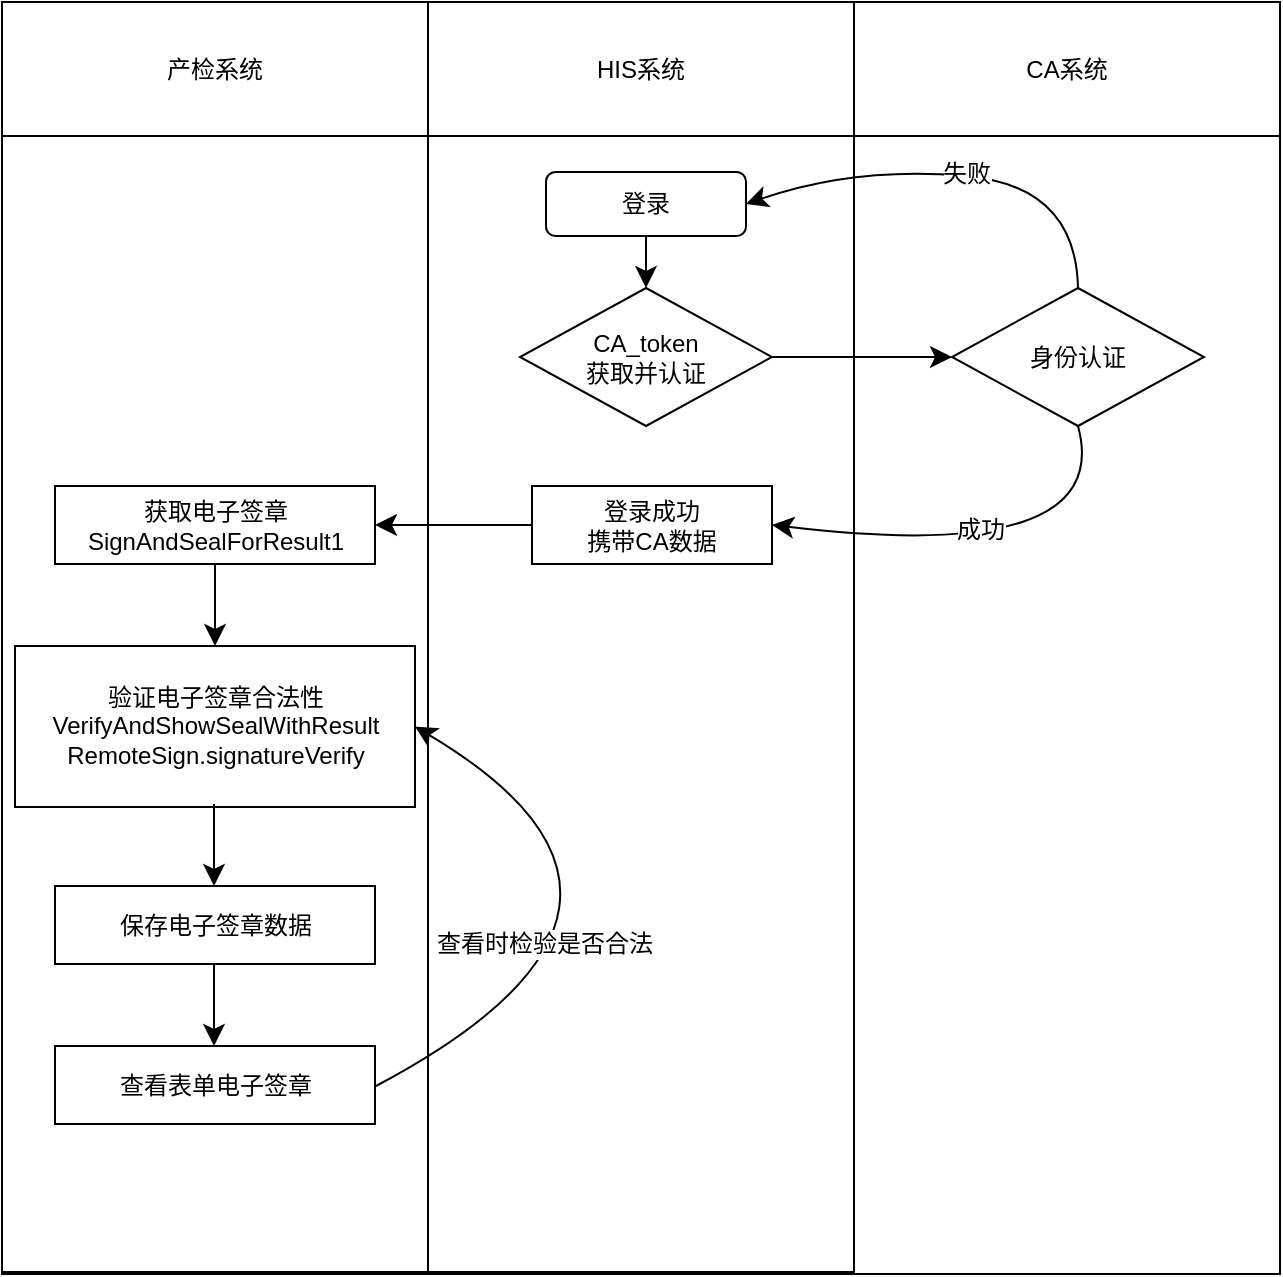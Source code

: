 <mxfile version="24.6.5" type="github">
  <diagram name="第 1 页" id="dgywQRsF7IRUI3lW4ife">
    <mxGraphModel dx="2074" dy="1196" grid="1" gridSize="10" guides="1" tooltips="1" connect="1" arrows="1" fold="1" page="0" pageScale="1" pageWidth="827" pageHeight="1169" math="0" shadow="0">
      <root>
        <mxCell id="0" />
        <mxCell id="1" parent="0" />
        <mxCell id="HmkbGZGIrOLmBcKnqOet-1" value="" style="rounded=0;whiteSpace=wrap;html=1;" vertex="1" parent="1">
          <mxGeometry x="-137" y="-62" width="639" height="636" as="geometry" />
        </mxCell>
        <mxCell id="HmkbGZGIrOLmBcKnqOet-3" value="" style="rounded=0;whiteSpace=wrap;html=1;" vertex="1" parent="1">
          <mxGeometry x="-137" y="-62" width="638" height="67" as="geometry" />
        </mxCell>
        <mxCell id="HmkbGZGIrOLmBcKnqOet-7" value="产检系统" style="rounded=0;whiteSpace=wrap;html=1;" vertex="1" parent="1">
          <mxGeometry x="-137" y="-62" width="213" height="67" as="geometry" />
        </mxCell>
        <mxCell id="HmkbGZGIrOLmBcKnqOet-9" value="HIS系统" style="rounded=0;whiteSpace=wrap;html=1;" vertex="1" parent="1">
          <mxGeometry x="76" y="-62" width="213" height="67" as="geometry" />
        </mxCell>
        <mxCell id="HmkbGZGIrOLmBcKnqOet-10" value="CA系统" style="rounded=0;whiteSpace=wrap;html=1;" vertex="1" parent="1">
          <mxGeometry x="289" y="-62" width="213" height="67" as="geometry" />
        </mxCell>
        <mxCell id="HmkbGZGIrOLmBcKnqOet-11" value="" style="rounded=0;whiteSpace=wrap;html=1;" vertex="1" parent="1">
          <mxGeometry x="-137" y="5" width="213" height="568" as="geometry" />
        </mxCell>
        <mxCell id="HmkbGZGIrOLmBcKnqOet-12" value="" style="rounded=0;whiteSpace=wrap;html=1;" vertex="1" parent="1">
          <mxGeometry x="76" y="5" width="213" height="568" as="geometry" />
        </mxCell>
        <mxCell id="HmkbGZGIrOLmBcKnqOet-15" value="登录" style="rounded=1;whiteSpace=wrap;html=1;" vertex="1" parent="1">
          <mxGeometry x="135" y="23" width="100" height="32" as="geometry" />
        </mxCell>
        <mxCell id="HmkbGZGIrOLmBcKnqOet-18" value="CA_token&lt;div&gt;获取并认证&lt;/div&gt;" style="rhombus;whiteSpace=wrap;html=1;" vertex="1" parent="1">
          <mxGeometry x="122" y="81" width="126" height="69" as="geometry" />
        </mxCell>
        <mxCell id="HmkbGZGIrOLmBcKnqOet-19" value="身份认证" style="rhombus;whiteSpace=wrap;html=1;" vertex="1" parent="1">
          <mxGeometry x="338" y="81" width="126" height="69" as="geometry" />
        </mxCell>
        <mxCell id="HmkbGZGIrOLmBcKnqOet-20" value="登录成功&lt;div&gt;携带CA数据&lt;/div&gt;" style="rounded=0;whiteSpace=wrap;html=1;" vertex="1" parent="1">
          <mxGeometry x="128" y="180" width="120" height="39" as="geometry" />
        </mxCell>
        <mxCell id="HmkbGZGIrOLmBcKnqOet-21" value="" style="edgeStyle=none;orthogonalLoop=1;jettySize=auto;html=1;rounded=0;fontSize=12;startSize=8;endSize=8;curved=1;entryX=0;entryY=0.5;entryDx=0;entryDy=0;exitX=1;exitY=0.5;exitDx=0;exitDy=0;" edge="1" parent="1" source="HmkbGZGIrOLmBcKnqOet-18" target="HmkbGZGIrOLmBcKnqOet-19">
          <mxGeometry width="140" relative="1" as="geometry">
            <mxPoint x="195" y="296" as="sourcePoint" />
            <mxPoint x="335" y="296" as="targetPoint" />
            <Array as="points" />
          </mxGeometry>
        </mxCell>
        <mxCell id="HmkbGZGIrOLmBcKnqOet-26" value="" style="endArrow=classic;html=1;rounded=0;fontSize=12;startSize=8;endSize=8;curved=1;entryX=1;entryY=0.5;entryDx=0;entryDy=0;exitX=0.5;exitY=1;exitDx=0;exitDy=0;" edge="1" parent="1" source="HmkbGZGIrOLmBcKnqOet-19" target="HmkbGZGIrOLmBcKnqOet-20">
          <mxGeometry width="50" height="50" relative="1" as="geometry">
            <mxPoint x="670" y="240" as="sourcePoint" />
            <mxPoint x="720" y="190" as="targetPoint" />
            <Array as="points">
              <mxPoint x="420" y="220" />
            </Array>
          </mxGeometry>
        </mxCell>
        <mxCell id="HmkbGZGIrOLmBcKnqOet-27" value="成功" style="edgeLabel;html=1;align=center;verticalAlign=middle;resizable=0;points=[];fontSize=12;" vertex="1" connectable="0" parent="HmkbGZGIrOLmBcKnqOet-26">
          <mxGeometry x="0.157" y="-10" relative="1" as="geometry">
            <mxPoint as="offset" />
          </mxGeometry>
        </mxCell>
        <mxCell id="HmkbGZGIrOLmBcKnqOet-30" value="" style="endArrow=classic;html=1;rounded=0;fontSize=12;startSize=8;endSize=8;curved=1;exitX=0.5;exitY=0;exitDx=0;exitDy=0;entryX=1;entryY=0.5;entryDx=0;entryDy=0;" edge="1" parent="1" source="HmkbGZGIrOLmBcKnqOet-19" target="HmkbGZGIrOLmBcKnqOet-15">
          <mxGeometry width="50" height="50" relative="1" as="geometry">
            <mxPoint x="-250" y="140" as="sourcePoint" />
            <mxPoint x="-200" y="90" as="targetPoint" />
            <Array as="points">
              <mxPoint x="400" y="30" />
              <mxPoint x="290" y="20" />
            </Array>
          </mxGeometry>
        </mxCell>
        <mxCell id="HmkbGZGIrOLmBcKnqOet-33" value="失败" style="edgeLabel;html=1;align=center;verticalAlign=middle;resizable=0;points=[];fontSize=12;" vertex="1" connectable="0" parent="HmkbGZGIrOLmBcKnqOet-30">
          <mxGeometry x="-0.024" y="-1" relative="1" as="geometry">
            <mxPoint as="offset" />
          </mxGeometry>
        </mxCell>
        <mxCell id="HmkbGZGIrOLmBcKnqOet-34" value="" style="endArrow=classic;html=1;rounded=0;fontSize=12;startSize=8;endSize=8;curved=1;entryX=0.5;entryY=0;entryDx=0;entryDy=0;exitX=0.5;exitY=1;exitDx=0;exitDy=0;" edge="1" parent="1" source="HmkbGZGIrOLmBcKnqOet-15" target="HmkbGZGIrOLmBcKnqOet-18">
          <mxGeometry width="50" height="50" relative="1" as="geometry">
            <mxPoint x="-10" y="110" as="sourcePoint" />
            <mxPoint x="40" y="60" as="targetPoint" />
          </mxGeometry>
        </mxCell>
        <mxCell id="HmkbGZGIrOLmBcKnqOet-35" value="获取电子签章&lt;div&gt;SignAndSealForResult1&lt;/div&gt;" style="rounded=0;whiteSpace=wrap;html=1;" vertex="1" parent="1">
          <mxGeometry x="-110.5" y="180" width="160" height="39" as="geometry" />
        </mxCell>
        <mxCell id="HmkbGZGIrOLmBcKnqOet-36" value="验证电子签章合法性&lt;div&gt;VerifyAndShowSealWithResult&lt;/div&gt;&lt;div&gt;RemoteSign.signatureVerify&lt;/div&gt;" style="rounded=0;whiteSpace=wrap;html=1;" vertex="1" parent="1">
          <mxGeometry x="-130.5" y="260" width="200" height="80.5" as="geometry" />
        </mxCell>
        <mxCell id="HmkbGZGIrOLmBcKnqOet-38" value="保存电子签章数据" style="rounded=0;whiteSpace=wrap;html=1;" vertex="1" parent="1">
          <mxGeometry x="-110.5" y="380" width="160" height="39" as="geometry" />
        </mxCell>
        <mxCell id="HmkbGZGIrOLmBcKnqOet-41" value="查看表单电子签章" style="rounded=0;whiteSpace=wrap;html=1;" vertex="1" parent="1">
          <mxGeometry x="-110.5" y="460" width="160" height="39" as="geometry" />
        </mxCell>
        <mxCell id="HmkbGZGIrOLmBcKnqOet-42" value="" style="endArrow=classic;html=1;rounded=0;fontSize=12;startSize=8;endSize=8;curved=1;entryX=0.5;entryY=0;entryDx=0;entryDy=0;exitX=0.5;exitY=1;exitDx=0;exitDy=0;" edge="1" parent="1" source="HmkbGZGIrOLmBcKnqOet-35" target="HmkbGZGIrOLmBcKnqOet-36">
          <mxGeometry width="50" height="50" relative="1" as="geometry">
            <mxPoint x="-30" y="230" as="sourcePoint" />
            <mxPoint x="290" y="270" as="targetPoint" />
          </mxGeometry>
        </mxCell>
        <mxCell id="HmkbGZGIrOLmBcKnqOet-43" value="" style="endArrow=classic;html=1;rounded=0;fontSize=12;startSize=8;endSize=8;curved=1;entryX=0.5;entryY=0;entryDx=0;entryDy=0;exitX=0.5;exitY=1;exitDx=0;exitDy=0;" edge="1" parent="1">
          <mxGeometry width="50" height="50" relative="1" as="geometry">
            <mxPoint x="-31" y="339" as="sourcePoint" />
            <mxPoint x="-31" y="380" as="targetPoint" />
          </mxGeometry>
        </mxCell>
        <mxCell id="HmkbGZGIrOLmBcKnqOet-44" value="" style="endArrow=classic;html=1;rounded=0;fontSize=12;startSize=8;endSize=8;curved=1;entryX=0.5;entryY=0;entryDx=0;entryDy=0;exitX=0.5;exitY=1;exitDx=0;exitDy=0;" edge="1" parent="1">
          <mxGeometry width="50" height="50" relative="1" as="geometry">
            <mxPoint x="-31" y="419" as="sourcePoint" />
            <mxPoint x="-31" y="460" as="targetPoint" />
          </mxGeometry>
        </mxCell>
        <mxCell id="HmkbGZGIrOLmBcKnqOet-45" value="" style="endArrow=classic;html=1;rounded=0;fontSize=12;startSize=8;endSize=8;curved=1;entryX=1;entryY=0.5;entryDx=0;entryDy=0;" edge="1" parent="1" target="HmkbGZGIrOLmBcKnqOet-36">
          <mxGeometry width="50" height="50" relative="1" as="geometry">
            <mxPoint x="50" y="480" as="sourcePoint" />
            <mxPoint y="290" as="targetPoint" />
            <Array as="points">
              <mxPoint x="220" y="390" />
            </Array>
          </mxGeometry>
        </mxCell>
        <mxCell id="HmkbGZGIrOLmBcKnqOet-46" value="查看时检验是否合法" style="edgeLabel;html=1;align=center;verticalAlign=middle;resizable=0;points=[];fontSize=12;" vertex="1" connectable="0" parent="HmkbGZGIrOLmBcKnqOet-45">
          <mxGeometry x="-0.415" y="23" relative="1" as="geometry">
            <mxPoint y="-1" as="offset" />
          </mxGeometry>
        </mxCell>
        <mxCell id="HmkbGZGIrOLmBcKnqOet-47" value="" style="endArrow=classic;html=1;rounded=0;fontSize=12;startSize=8;endSize=8;curved=1;entryX=1;entryY=0.5;entryDx=0;entryDy=0;exitX=0;exitY=0.5;exitDx=0;exitDy=0;" edge="1" parent="1" source="HmkbGZGIrOLmBcKnqOet-20" target="HmkbGZGIrOLmBcKnqOet-35">
          <mxGeometry width="50" height="50" relative="1" as="geometry">
            <mxPoint x="-20" y="229" as="sourcePoint" />
            <mxPoint x="-20" y="270" as="targetPoint" />
          </mxGeometry>
        </mxCell>
      </root>
    </mxGraphModel>
  </diagram>
</mxfile>
